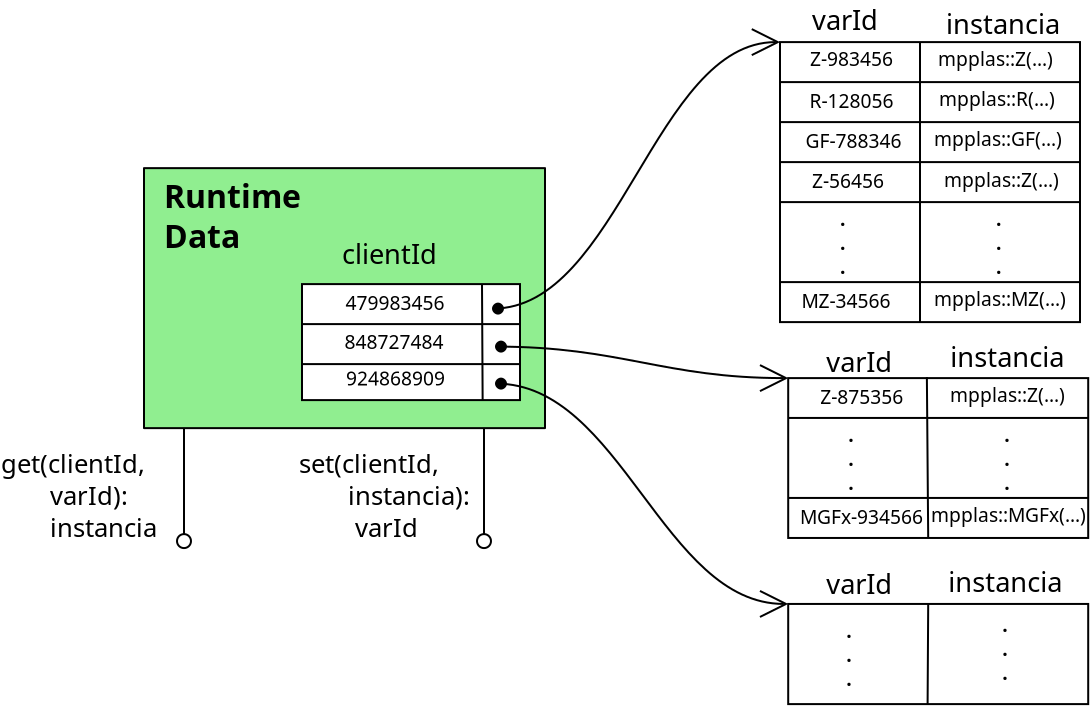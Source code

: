 <?xml version="1.0" encoding="UTF-8"?>
<dia:diagram xmlns:dia="http://www.lysator.liu.se/~alla/dia/">
  <dia:layer name="Background" visible="true">
    <dia:object type="Standard - Box" version="0" id="O0">
      <dia:attribute name="obj_pos">
        <dia:point val="-7,14"/>
      </dia:attribute>
      <dia:attribute name="obj_bb">
        <dia:rectangle val="-7.05,13.95;13.1,27.05"/>
      </dia:attribute>
      <dia:attribute name="elem_corner">
        <dia:point val="-7,14"/>
      </dia:attribute>
      <dia:attribute name="elem_width">
        <dia:real val="20.05"/>
      </dia:attribute>
      <dia:attribute name="elem_height">
        <dia:real val="13"/>
      </dia:attribute>
      <dia:attribute name="inner_color">
        <dia:color val="#90ee90"/>
      </dia:attribute>
      <dia:attribute name="show_background">
        <dia:boolean val="true"/>
      </dia:attribute>
      <dia:attribute name="corner_radius">
        <dia:real val="1.175e-38"/>
      </dia:attribute>
    </dia:object>
    <dia:object type="Standard - Box" version="0" id="O1">
      <dia:attribute name="obj_pos">
        <dia:point val="0.9,19.8"/>
      </dia:attribute>
      <dia:attribute name="obj_bb">
        <dia:rectangle val="0.85,19.75;11.85,25.65"/>
      </dia:attribute>
      <dia:attribute name="elem_corner">
        <dia:point val="0.9,19.8"/>
      </dia:attribute>
      <dia:attribute name="elem_width">
        <dia:real val="10.9"/>
      </dia:attribute>
      <dia:attribute name="elem_height">
        <dia:real val="5.8"/>
      </dia:attribute>
      <dia:attribute name="show_background">
        <dia:boolean val="true"/>
      </dia:attribute>
    </dia:object>
    <dia:object type="Standard - Line" version="0" id="O2">
      <dia:attribute name="obj_pos">
        <dia:point val="0.9,21.8"/>
      </dia:attribute>
      <dia:attribute name="obj_bb">
        <dia:rectangle val="0.85,21.75;11.85,21.85"/>
      </dia:attribute>
      <dia:attribute name="conn_endpoints">
        <dia:point val="0.9,21.8"/>
        <dia:point val="11.8,21.8"/>
      </dia:attribute>
      <dia:attribute name="numcp">
        <dia:int val="1"/>
      </dia:attribute>
    </dia:object>
    <dia:object type="Standard - Line" version="0" id="O3">
      <dia:attribute name="obj_pos">
        <dia:point val="9.9,19.8"/>
      </dia:attribute>
      <dia:attribute name="obj_bb">
        <dia:rectangle val="9.85,19.75;9.982,25.675"/>
      </dia:attribute>
      <dia:attribute name="conn_endpoints">
        <dia:point val="9.9,19.8"/>
        <dia:point val="9.932,25.625"/>
      </dia:attribute>
      <dia:attribute name="numcp">
        <dia:int val="1"/>
      </dia:attribute>
    </dia:object>
    <dia:object type="Standard - Line" version="0" id="O4">
      <dia:attribute name="obj_pos">
        <dia:point val="0.9,23.8"/>
      </dia:attribute>
      <dia:attribute name="obj_bb">
        <dia:rectangle val="0.85,23.75;11.825,23.85"/>
      </dia:attribute>
      <dia:attribute name="conn_endpoints">
        <dia:point val="0.9,23.8"/>
        <dia:point val="11.775,23.8"/>
      </dia:attribute>
      <dia:attribute name="numcp">
        <dia:int val="1"/>
      </dia:attribute>
    </dia:object>
    <dia:object type="Standard - Text" version="1" id="O5">
      <dia:attribute name="obj_pos">
        <dia:point val="2.9,18.8"/>
      </dia:attribute>
      <dia:attribute name="obj_bb">
        <dia:rectangle val="2.9,17.611;7.494,19.712"/>
      </dia:attribute>
      <dia:attribute name="text">
        <dia:composite type="text">
          <dia:attribute name="string">
            <dia:string>#clientId#</dia:string>
          </dia:attribute>
          <dia:attribute name="font">
            <dia:font family="sans" style="0" name="Helvetica"/>
          </dia:attribute>
          <dia:attribute name="height">
            <dia:real val="1.7"/>
          </dia:attribute>
          <dia:attribute name="pos">
            <dia:point val="2.9,18.8"/>
          </dia:attribute>
          <dia:attribute name="color">
            <dia:color val="#000000"/>
          </dia:attribute>
          <dia:attribute name="alignment">
            <dia:enum val="0"/>
          </dia:attribute>
        </dia:composite>
      </dia:attribute>
      <dia:attribute name="valign">
        <dia:enum val="3"/>
      </dia:attribute>
    </dia:object>
    <dia:object type="Standard - Box" version="0" id="O6">
      <dia:attribute name="obj_pos">
        <dia:point val="24.8,7.7"/>
      </dia:attribute>
      <dia:attribute name="obj_bb">
        <dia:rectangle val="24.75,7.65;39.85,21.75"/>
      </dia:attribute>
      <dia:attribute name="elem_corner">
        <dia:point val="24.8,7.7"/>
      </dia:attribute>
      <dia:attribute name="elem_width">
        <dia:real val="15"/>
      </dia:attribute>
      <dia:attribute name="elem_height">
        <dia:real val="14"/>
      </dia:attribute>
      <dia:attribute name="show_background">
        <dia:boolean val="true"/>
      </dia:attribute>
    </dia:object>
    <dia:object type="Standard - Line" version="0" id="O7">
      <dia:attribute name="obj_pos">
        <dia:point val="24.8,9.7"/>
      </dia:attribute>
      <dia:attribute name="obj_bb">
        <dia:rectangle val="24.75,9.65;39.85,9.75"/>
      </dia:attribute>
      <dia:attribute name="conn_endpoints">
        <dia:point val="24.8,9.7"/>
        <dia:point val="39.8,9.7"/>
      </dia:attribute>
      <dia:attribute name="numcp">
        <dia:int val="1"/>
      </dia:attribute>
    </dia:object>
    <dia:object type="Standard - Line" version="0" id="O8">
      <dia:attribute name="obj_pos">
        <dia:point val="31.8,7.7"/>
      </dia:attribute>
      <dia:attribute name="obj_bb">
        <dia:rectangle val="31.75,7.65;31.85,21.75"/>
      </dia:attribute>
      <dia:attribute name="conn_endpoints">
        <dia:point val="31.8,7.7"/>
        <dia:point val="31.8,21.7"/>
      </dia:attribute>
      <dia:attribute name="numcp">
        <dia:int val="1"/>
      </dia:attribute>
    </dia:object>
    <dia:object type="Standard - Line" version="0" id="O9">
      <dia:attribute name="obj_pos">
        <dia:point val="24.8,11.7"/>
      </dia:attribute>
      <dia:attribute name="obj_bb">
        <dia:rectangle val="24.75,11.65;39.85,11.75"/>
      </dia:attribute>
      <dia:attribute name="conn_endpoints">
        <dia:point val="24.8,11.7"/>
        <dia:point val="39.8,11.7"/>
      </dia:attribute>
      <dia:attribute name="numcp">
        <dia:int val="1"/>
      </dia:attribute>
    </dia:object>
    <dia:object type="Standard - Line" version="0" id="O10">
      <dia:attribute name="obj_pos">
        <dia:point val="24.8,19.7"/>
      </dia:attribute>
      <dia:attribute name="obj_bb">
        <dia:rectangle val="24.75,19.65;39.85,19.75"/>
      </dia:attribute>
      <dia:attribute name="conn_endpoints">
        <dia:point val="24.8,19.7"/>
        <dia:point val="39.8,19.7"/>
      </dia:attribute>
      <dia:attribute name="numcp">
        <dia:int val="1"/>
      </dia:attribute>
    </dia:object>
    <dia:object type="Standard - Line" version="0" id="O11">
      <dia:attribute name="obj_pos">
        <dia:point val="24.8,15.7"/>
      </dia:attribute>
      <dia:attribute name="obj_bb">
        <dia:rectangle val="24.75,15.65;39.85,15.75"/>
      </dia:attribute>
      <dia:attribute name="conn_endpoints">
        <dia:point val="24.8,15.7"/>
        <dia:point val="39.8,15.7"/>
      </dia:attribute>
      <dia:attribute name="numcp">
        <dia:int val="1"/>
      </dia:attribute>
    </dia:object>
    <dia:object type="Standard - Line" version="0" id="O12">
      <dia:attribute name="obj_pos">
        <dia:point val="24.8,13.7"/>
      </dia:attribute>
      <dia:attribute name="obj_bb">
        <dia:rectangle val="24.75,13.65;39.85,13.75"/>
      </dia:attribute>
      <dia:attribute name="conn_endpoints">
        <dia:point val="24.8,13.7"/>
        <dia:point val="39.8,13.7"/>
      </dia:attribute>
      <dia:attribute name="numcp">
        <dia:int val="1"/>
      </dia:attribute>
    </dia:object>
    <dia:object type="Standard - Text" version="1" id="O13">
      <dia:attribute name="obj_pos">
        <dia:point val="26.4,7.1"/>
      </dia:attribute>
      <dia:attribute name="obj_bb">
        <dia:rectangle val="26.4,5.911;29.594,8.012"/>
      </dia:attribute>
      <dia:attribute name="text">
        <dia:composite type="text">
          <dia:attribute name="string">
            <dia:string>#varId#</dia:string>
          </dia:attribute>
          <dia:attribute name="font">
            <dia:font family="sans" style="0" name="Helvetica"/>
          </dia:attribute>
          <dia:attribute name="height">
            <dia:real val="1.7"/>
          </dia:attribute>
          <dia:attribute name="pos">
            <dia:point val="26.4,7.1"/>
          </dia:attribute>
          <dia:attribute name="color">
            <dia:color val="#000000"/>
          </dia:attribute>
          <dia:attribute name="alignment">
            <dia:enum val="0"/>
          </dia:attribute>
        </dia:composite>
      </dia:attribute>
      <dia:attribute name="valign">
        <dia:enum val="3"/>
      </dia:attribute>
    </dia:object>
    <dia:object type="Standard - Text" version="1" id="O14">
      <dia:attribute name="obj_pos">
        <dia:point val="33.1,7.3"/>
      </dia:attribute>
      <dia:attribute name="obj_bb">
        <dia:rectangle val="33.1,6.111;38.729,8.212"/>
      </dia:attribute>
      <dia:attribute name="text">
        <dia:composite type="text">
          <dia:attribute name="string">
            <dia:string>#instancia#</dia:string>
          </dia:attribute>
          <dia:attribute name="font">
            <dia:font family="sans" style="0" name="Helvetica"/>
          </dia:attribute>
          <dia:attribute name="height">
            <dia:real val="1.7"/>
          </dia:attribute>
          <dia:attribute name="pos">
            <dia:point val="33.1,7.3"/>
          </dia:attribute>
          <dia:attribute name="color">
            <dia:color val="#000000"/>
          </dia:attribute>
          <dia:attribute name="alignment">
            <dia:enum val="0"/>
          </dia:attribute>
        </dia:composite>
      </dia:attribute>
      <dia:attribute name="valign">
        <dia:enum val="3"/>
      </dia:attribute>
    </dia:object>
    <dia:object type="Standard - Text" version="1" id="O15">
      <dia:attribute name="obj_pos">
        <dia:point val="26.3,8.9"/>
      </dia:attribute>
      <dia:attribute name="obj_bb">
        <dia:rectangle val="26.3,8.088;30.545,9.495"/>
      </dia:attribute>
      <dia:attribute name="text">
        <dia:composite type="text">
          <dia:attribute name="string">
            <dia:string>#Z-983456#</dia:string>
          </dia:attribute>
          <dia:attribute name="font">
            <dia:font family="sans" style="0" name="Helvetica"/>
          </dia:attribute>
          <dia:attribute name="height">
            <dia:real val="1.2"/>
          </dia:attribute>
          <dia:attribute name="pos">
            <dia:point val="26.3,8.9"/>
          </dia:attribute>
          <dia:attribute name="color">
            <dia:color val="#000000"/>
          </dia:attribute>
          <dia:attribute name="alignment">
            <dia:enum val="0"/>
          </dia:attribute>
        </dia:composite>
      </dia:attribute>
      <dia:attribute name="valign">
        <dia:enum val="3"/>
      </dia:attribute>
    </dia:object>
    <dia:object type="Standard - Text" version="1" id="O16">
      <dia:attribute name="obj_pos">
        <dia:point val="26.4,15"/>
      </dia:attribute>
      <dia:attribute name="obj_bb">
        <dia:rectangle val="26.4,14.188;30.087,15.595"/>
      </dia:attribute>
      <dia:attribute name="text">
        <dia:composite type="text">
          <dia:attribute name="string">
            <dia:string>#Z-56456#</dia:string>
          </dia:attribute>
          <dia:attribute name="font">
            <dia:font family="sans" style="0" name="Helvetica"/>
          </dia:attribute>
          <dia:attribute name="height">
            <dia:real val="1.2"/>
          </dia:attribute>
          <dia:attribute name="pos">
            <dia:point val="26.4,15"/>
          </dia:attribute>
          <dia:attribute name="color">
            <dia:color val="#000000"/>
          </dia:attribute>
          <dia:attribute name="alignment">
            <dia:enum val="0"/>
          </dia:attribute>
        </dia:composite>
      </dia:attribute>
      <dia:attribute name="valign">
        <dia:enum val="3"/>
      </dia:attribute>
    </dia:object>
    <dia:object type="Standard - Text" version="1" id="O17">
      <dia:attribute name="obj_pos">
        <dia:point val="27.8,16.9"/>
      </dia:attribute>
      <dia:attribute name="obj_bb">
        <dia:rectangle val="27.8,16.087;28.133,19.895"/>
      </dia:attribute>
      <dia:attribute name="text">
        <dia:composite type="text">
          <dia:attribute name="string">
            <dia:string>#.
.
.#</dia:string>
          </dia:attribute>
          <dia:attribute name="font">
            <dia:font family="sans" style="80" name="Helvetica-Bold"/>
          </dia:attribute>
          <dia:attribute name="height">
            <dia:real val="1.2"/>
          </dia:attribute>
          <dia:attribute name="pos">
            <dia:point val="27.8,16.9"/>
          </dia:attribute>
          <dia:attribute name="color">
            <dia:color val="#000000"/>
          </dia:attribute>
          <dia:attribute name="alignment">
            <dia:enum val="0"/>
          </dia:attribute>
        </dia:composite>
      </dia:attribute>
      <dia:attribute name="valign">
        <dia:enum val="3"/>
      </dia:attribute>
    </dia:object>
    <dia:object type="Standard - Text" version="1" id="O18">
      <dia:attribute name="obj_pos">
        <dia:point val="35.6,16.9"/>
      </dia:attribute>
      <dia:attribute name="obj_bb">
        <dia:rectangle val="35.6,16.087;35.932,19.895"/>
      </dia:attribute>
      <dia:attribute name="text">
        <dia:composite type="text">
          <dia:attribute name="string">
            <dia:string>#.
.
.#</dia:string>
          </dia:attribute>
          <dia:attribute name="font">
            <dia:font family="sans" style="80" name="Helvetica-Bold"/>
          </dia:attribute>
          <dia:attribute name="height">
            <dia:real val="1.2"/>
          </dia:attribute>
          <dia:attribute name="pos">
            <dia:point val="35.6,16.9"/>
          </dia:attribute>
          <dia:attribute name="color">
            <dia:color val="#000000"/>
          </dia:attribute>
          <dia:attribute name="alignment">
            <dia:enum val="0"/>
          </dia:attribute>
        </dia:composite>
      </dia:attribute>
      <dia:attribute name="valign">
        <dia:enum val="3"/>
      </dia:attribute>
    </dia:object>
    <dia:object type="Standard - Text" version="1" id="O19">
      <dia:attribute name="obj_pos">
        <dia:point val="25.88,21"/>
      </dia:attribute>
      <dia:attribute name="obj_bb">
        <dia:rectangle val="25.88,20.188;30.322,21.595"/>
      </dia:attribute>
      <dia:attribute name="text">
        <dia:composite type="text">
          <dia:attribute name="string">
            <dia:string>#MZ-34566#</dia:string>
          </dia:attribute>
          <dia:attribute name="font">
            <dia:font family="sans" style="0" name="Helvetica"/>
          </dia:attribute>
          <dia:attribute name="height">
            <dia:real val="1.2"/>
          </dia:attribute>
          <dia:attribute name="pos">
            <dia:point val="25.88,21"/>
          </dia:attribute>
          <dia:attribute name="color">
            <dia:color val="#000000"/>
          </dia:attribute>
          <dia:attribute name="alignment">
            <dia:enum val="0"/>
          </dia:attribute>
        </dia:composite>
      </dia:attribute>
      <dia:attribute name="valign">
        <dia:enum val="3"/>
      </dia:attribute>
    </dia:object>
    <dia:object type="Standard - Text" version="1" id="O20">
      <dia:attribute name="obj_pos">
        <dia:point val="26.28,11"/>
      </dia:attribute>
      <dia:attribute name="obj_bb">
        <dia:rectangle val="26.28,10.188;30.512,11.595"/>
      </dia:attribute>
      <dia:attribute name="text">
        <dia:composite type="text">
          <dia:attribute name="string">
            <dia:string>#R-128056#</dia:string>
          </dia:attribute>
          <dia:attribute name="font">
            <dia:font family="sans" style="0" name="Helvetica"/>
          </dia:attribute>
          <dia:attribute name="height">
            <dia:real val="1.2"/>
          </dia:attribute>
          <dia:attribute name="pos">
            <dia:point val="26.28,11"/>
          </dia:attribute>
          <dia:attribute name="color">
            <dia:color val="#000000"/>
          </dia:attribute>
          <dia:attribute name="alignment">
            <dia:enum val="0"/>
          </dia:attribute>
        </dia:composite>
      </dia:attribute>
      <dia:attribute name="valign">
        <dia:enum val="3"/>
      </dia:attribute>
    </dia:object>
    <dia:object type="Standard - Text" version="1" id="O21">
      <dia:attribute name="obj_pos">
        <dia:point val="26.08,13"/>
      </dia:attribute>
      <dia:attribute name="obj_bb">
        <dia:rectangle val="26.08,12.188;30.92,13.595"/>
      </dia:attribute>
      <dia:attribute name="text">
        <dia:composite type="text">
          <dia:attribute name="string">
            <dia:string>#GF-788346#</dia:string>
          </dia:attribute>
          <dia:attribute name="font">
            <dia:font family="sans" style="0" name="Helvetica"/>
          </dia:attribute>
          <dia:attribute name="height">
            <dia:real val="1.2"/>
          </dia:attribute>
          <dia:attribute name="pos">
            <dia:point val="26.08,13"/>
          </dia:attribute>
          <dia:attribute name="color">
            <dia:color val="#000000"/>
          </dia:attribute>
          <dia:attribute name="alignment">
            <dia:enum val="0"/>
          </dia:attribute>
        </dia:composite>
      </dia:attribute>
      <dia:attribute name="valign">
        <dia:enum val="3"/>
      </dia:attribute>
    </dia:object>
    <dia:object type="Standard - Box" version="0" id="O22">
      <dia:attribute name="obj_pos">
        <dia:point val="25.21,24.5"/>
      </dia:attribute>
      <dia:attribute name="obj_bb">
        <dia:rectangle val="25.16,24.45;40.26,32.542"/>
      </dia:attribute>
      <dia:attribute name="elem_corner">
        <dia:point val="25.21,24.5"/>
      </dia:attribute>
      <dia:attribute name="elem_width">
        <dia:real val="15"/>
      </dia:attribute>
      <dia:attribute name="elem_height">
        <dia:real val="7.993"/>
      </dia:attribute>
      <dia:attribute name="show_background">
        <dia:boolean val="true"/>
      </dia:attribute>
    </dia:object>
    <dia:object type="Standard - Line" version="0" id="O23">
      <dia:attribute name="obj_pos">
        <dia:point val="32.144,24.45"/>
      </dia:attribute>
      <dia:attribute name="obj_bb">
        <dia:rectangle val="32.093,24.4;32.26,32.543"/>
      </dia:attribute>
      <dia:attribute name="conn_endpoints">
        <dia:point val="32.144,24.45"/>
        <dia:point val="32.21,32.492"/>
      </dia:attribute>
      <dia:attribute name="numcp">
        <dia:int val="1"/>
      </dia:attribute>
    </dia:object>
    <dia:object type="Standard - Line" version="0" id="O24">
      <dia:attribute name="obj_pos">
        <dia:point val="25.21,30.492"/>
      </dia:attribute>
      <dia:attribute name="obj_bb">
        <dia:rectangle val="25.16,30.442;40.26,30.543"/>
      </dia:attribute>
      <dia:attribute name="conn_endpoints">
        <dia:point val="25.21,30.492"/>
        <dia:point val="40.21,30.492"/>
      </dia:attribute>
      <dia:attribute name="numcp">
        <dia:int val="1"/>
      </dia:attribute>
    </dia:object>
    <dia:object type="Standard - Line" version="0" id="O25">
      <dia:attribute name="obj_pos">
        <dia:point val="25.21,26.492"/>
      </dia:attribute>
      <dia:attribute name="obj_bb">
        <dia:rectangle val="25.16,26.442;40.26,26.543"/>
      </dia:attribute>
      <dia:attribute name="conn_endpoints">
        <dia:point val="25.21,26.492"/>
        <dia:point val="40.21,26.492"/>
      </dia:attribute>
      <dia:attribute name="numcp">
        <dia:int val="1"/>
      </dia:attribute>
    </dia:object>
    <dia:object type="Standard - Text" version="1" id="O26">
      <dia:attribute name="obj_pos">
        <dia:point val="27.11,24.192"/>
      </dia:attribute>
      <dia:attribute name="obj_bb">
        <dia:rectangle val="27.11,23.004;30.304,25.105"/>
      </dia:attribute>
      <dia:attribute name="text">
        <dia:composite type="text">
          <dia:attribute name="string">
            <dia:string>#varId#</dia:string>
          </dia:attribute>
          <dia:attribute name="font">
            <dia:font family="sans" style="0" name="Helvetica"/>
          </dia:attribute>
          <dia:attribute name="height">
            <dia:real val="1.7"/>
          </dia:attribute>
          <dia:attribute name="pos">
            <dia:point val="27.11,24.192"/>
          </dia:attribute>
          <dia:attribute name="color">
            <dia:color val="#000000"/>
          </dia:attribute>
          <dia:attribute name="alignment">
            <dia:enum val="0"/>
          </dia:attribute>
        </dia:composite>
      </dia:attribute>
      <dia:attribute name="valign">
        <dia:enum val="3"/>
      </dia:attribute>
    </dia:object>
    <dia:object type="Standard - Text" version="1" id="O27">
      <dia:attribute name="obj_pos">
        <dia:point val="33.31,23.942"/>
      </dia:attribute>
      <dia:attribute name="obj_bb">
        <dia:rectangle val="33.31,22.754;38.939,24.855"/>
      </dia:attribute>
      <dia:attribute name="text">
        <dia:composite type="text">
          <dia:attribute name="string">
            <dia:string>#instancia#</dia:string>
          </dia:attribute>
          <dia:attribute name="font">
            <dia:font family="sans" style="0" name="Helvetica"/>
          </dia:attribute>
          <dia:attribute name="height">
            <dia:real val="1.7"/>
          </dia:attribute>
          <dia:attribute name="pos">
            <dia:point val="33.31,23.942"/>
          </dia:attribute>
          <dia:attribute name="color">
            <dia:color val="#000000"/>
          </dia:attribute>
          <dia:attribute name="alignment">
            <dia:enum val="0"/>
          </dia:attribute>
        </dia:composite>
      </dia:attribute>
      <dia:attribute name="valign">
        <dia:enum val="3"/>
      </dia:attribute>
    </dia:object>
    <dia:object type="Standard - Text" version="1" id="O28">
      <dia:attribute name="obj_pos">
        <dia:point val="26.81,25.793"/>
      </dia:attribute>
      <dia:attribute name="obj_bb">
        <dia:rectangle val="26.81,24.954;31.08,26.439"/>
      </dia:attribute>
      <dia:attribute name="text">
        <dia:composite type="text">
          <dia:attribute name="string">
            <dia:string>#Z-875356#</dia:string>
          </dia:attribute>
          <dia:attribute name="font">
            <dia:font family="sans" style="0" name="Helvetica"/>
          </dia:attribute>
          <dia:attribute name="height">
            <dia:real val="1.2"/>
          </dia:attribute>
          <dia:attribute name="pos">
            <dia:point val="26.81,25.793"/>
          </dia:attribute>
          <dia:attribute name="color">
            <dia:color val="#000000"/>
          </dia:attribute>
          <dia:attribute name="alignment">
            <dia:enum val="0"/>
          </dia:attribute>
        </dia:composite>
      </dia:attribute>
      <dia:attribute name="valign">
        <dia:enum val="3"/>
      </dia:attribute>
    </dia:object>
    <dia:object type="Standard - Text" version="1" id="O29">
      <dia:attribute name="obj_pos">
        <dia:point val="28.21,27.692"/>
      </dia:attribute>
      <dia:attribute name="obj_bb">
        <dia:rectangle val="28.21,26.88;28.543,30.688"/>
      </dia:attribute>
      <dia:attribute name="text">
        <dia:composite type="text">
          <dia:attribute name="string">
            <dia:string>#.
.
.#</dia:string>
          </dia:attribute>
          <dia:attribute name="font">
            <dia:font family="sans" style="80" name="Helvetica-Bold"/>
          </dia:attribute>
          <dia:attribute name="height">
            <dia:real val="1.2"/>
          </dia:attribute>
          <dia:attribute name="pos">
            <dia:point val="28.21,27.692"/>
          </dia:attribute>
          <dia:attribute name="color">
            <dia:color val="#000000"/>
          </dia:attribute>
          <dia:attribute name="alignment">
            <dia:enum val="0"/>
          </dia:attribute>
        </dia:composite>
      </dia:attribute>
      <dia:attribute name="valign">
        <dia:enum val="3"/>
      </dia:attribute>
    </dia:object>
    <dia:object type="Standard - Text" version="1" id="O30">
      <dia:attribute name="obj_pos">
        <dia:point val="36.01,27.692"/>
      </dia:attribute>
      <dia:attribute name="obj_bb">
        <dia:rectangle val="36.01,26.88;36.343,30.688"/>
      </dia:attribute>
      <dia:attribute name="text">
        <dia:composite type="text">
          <dia:attribute name="string">
            <dia:string>#.
.
.#</dia:string>
          </dia:attribute>
          <dia:attribute name="font">
            <dia:font family="sans" style="80" name="Helvetica-Bold"/>
          </dia:attribute>
          <dia:attribute name="height">
            <dia:real val="1.2"/>
          </dia:attribute>
          <dia:attribute name="pos">
            <dia:point val="36.01,27.692"/>
          </dia:attribute>
          <dia:attribute name="color">
            <dia:color val="#000000"/>
          </dia:attribute>
          <dia:attribute name="alignment">
            <dia:enum val="0"/>
          </dia:attribute>
        </dia:composite>
      </dia:attribute>
      <dia:attribute name="valign">
        <dia:enum val="3"/>
      </dia:attribute>
    </dia:object>
    <dia:object type="Standard - Text" version="1" id="O31">
      <dia:attribute name="obj_pos">
        <dia:point val="25.794,31.8"/>
      </dia:attribute>
      <dia:attribute name="obj_bb">
        <dia:rectangle val="25.794,30.962;31.932,32.446"/>
      </dia:attribute>
      <dia:attribute name="text">
        <dia:composite type="text">
          <dia:attribute name="string">
            <dia:string>#MGFx-934566#</dia:string>
          </dia:attribute>
          <dia:attribute name="font">
            <dia:font family="sans" style="0" name="Helvetica"/>
          </dia:attribute>
          <dia:attribute name="height">
            <dia:real val="1.2"/>
          </dia:attribute>
          <dia:attribute name="pos">
            <dia:point val="25.794,31.8"/>
          </dia:attribute>
          <dia:attribute name="color">
            <dia:color val="#000000"/>
          </dia:attribute>
          <dia:attribute name="alignment">
            <dia:enum val="0"/>
          </dia:attribute>
        </dia:composite>
      </dia:attribute>
      <dia:attribute name="valign">
        <dia:enum val="3"/>
      </dia:attribute>
    </dia:object>
    <dia:object type="Standard - Text" version="1" id="O32">
      <dia:attribute name="obj_pos">
        <dia:point val="3.08,21.1"/>
      </dia:attribute>
      <dia:attribute name="obj_bb">
        <dia:rectangle val="3.08,20.288;8.098,21.695"/>
      </dia:attribute>
      <dia:attribute name="text">
        <dia:composite type="text">
          <dia:attribute name="string">
            <dia:string>#479983456#</dia:string>
          </dia:attribute>
          <dia:attribute name="font">
            <dia:font family="sans" style="0" name="Helvetica"/>
          </dia:attribute>
          <dia:attribute name="height">
            <dia:real val="1.2"/>
          </dia:attribute>
          <dia:attribute name="pos">
            <dia:point val="3.08,21.1"/>
          </dia:attribute>
          <dia:attribute name="color">
            <dia:color val="#000000"/>
          </dia:attribute>
          <dia:attribute name="alignment">
            <dia:enum val="0"/>
          </dia:attribute>
        </dia:composite>
      </dia:attribute>
      <dia:attribute name="valign">
        <dia:enum val="3"/>
      </dia:attribute>
    </dia:object>
    <dia:object type="Standard - BezierLine" version="0" id="O33">
      <dia:attribute name="obj_pos">
        <dia:point val="10.45,21.025"/>
      </dia:attribute>
      <dia:attribute name="obj_bb">
        <dia:rectangle val="10.4,6.4;24.85,21.525"/>
      </dia:attribute>
      <dia:attribute name="bez_points">
        <dia:point val="10.45,21.025"/>
        <dia:point val="16.692,21.025"/>
        <dia:point val="18.558,7.7"/>
        <dia:point val="24.8,7.7"/>
      </dia:attribute>
      <dia:attribute name="corner_types">
        <dia:enum val="0"/>
        <dia:enum val="0"/>
      </dia:attribute>
      <dia:attribute name="start_arrow">
        <dia:enum val="8"/>
      </dia:attribute>
      <dia:attribute name="start_arrow_length">
        <dia:real val="0.5"/>
      </dia:attribute>
      <dia:attribute name="start_arrow_width">
        <dia:real val="0.5"/>
      </dia:attribute>
      <dia:attribute name="end_arrow">
        <dia:enum val="1"/>
      </dia:attribute>
      <dia:attribute name="end_arrow_length">
        <dia:real val="1.3"/>
      </dia:attribute>
      <dia:attribute name="end_arrow_width">
        <dia:real val="1.3"/>
      </dia:attribute>
      <dia:connections>
        <dia:connection handle="3" to="O6" connection="0"/>
      </dia:connections>
    </dia:object>
    <dia:object type="Standard - BezierLine" version="0" id="O34">
      <dia:attribute name="obj_pos">
        <dia:point val="10.6,22.925"/>
      </dia:attribute>
      <dia:attribute name="obj_bb">
        <dia:rectangle val="10.55,22.425;25.26,25.8"/>
      </dia:attribute>
      <dia:attribute name="bez_points">
        <dia:point val="10.6,22.925"/>
        <dia:point val="16.842,22.925"/>
        <dia:point val="18.968,24.5"/>
        <dia:point val="25.21,24.5"/>
      </dia:attribute>
      <dia:attribute name="corner_types">
        <dia:enum val="0"/>
        <dia:enum val="0"/>
      </dia:attribute>
      <dia:attribute name="start_arrow">
        <dia:enum val="8"/>
      </dia:attribute>
      <dia:attribute name="start_arrow_length">
        <dia:real val="0.5"/>
      </dia:attribute>
      <dia:attribute name="start_arrow_width">
        <dia:real val="0.5"/>
      </dia:attribute>
      <dia:attribute name="end_arrow">
        <dia:enum val="1"/>
      </dia:attribute>
      <dia:attribute name="end_arrow_length">
        <dia:real val="1.3"/>
      </dia:attribute>
      <dia:attribute name="end_arrow_width">
        <dia:real val="1.3"/>
      </dia:attribute>
      <dia:connections>
        <dia:connection handle="3" to="O22" connection="0"/>
      </dia:connections>
    </dia:object>
    <dia:object type="Standard - Box" version="0" id="O35">
      <dia:attribute name="obj_pos">
        <dia:point val="25.21,35.792"/>
      </dia:attribute>
      <dia:attribute name="obj_bb">
        <dia:rectangle val="25.16,35.742;40.26,40.85"/>
      </dia:attribute>
      <dia:attribute name="elem_corner">
        <dia:point val="25.21,35.792"/>
      </dia:attribute>
      <dia:attribute name="elem_width">
        <dia:real val="15"/>
      </dia:attribute>
      <dia:attribute name="elem_height">
        <dia:real val="5.008"/>
      </dia:attribute>
      <dia:attribute name="show_background">
        <dia:boolean val="true"/>
      </dia:attribute>
    </dia:object>
    <dia:object type="Standard - Line" version="0" id="O36">
      <dia:attribute name="obj_pos">
        <dia:point val="32.21,35.792"/>
      </dia:attribute>
      <dia:attribute name="obj_bb">
        <dia:rectangle val="32.13,35.742;32.26,40.85"/>
      </dia:attribute>
      <dia:attribute name="conn_endpoints">
        <dia:point val="32.21,35.792"/>
        <dia:point val="32.18,40.8"/>
      </dia:attribute>
      <dia:attribute name="numcp">
        <dia:int val="1"/>
      </dia:attribute>
    </dia:object>
    <dia:object type="Standard - Text" version="1" id="O37">
      <dia:attribute name="obj_pos">
        <dia:point val="27.11,35.292"/>
      </dia:attribute>
      <dia:attribute name="obj_bb">
        <dia:rectangle val="27.074,34.104;30.267,36.205"/>
      </dia:attribute>
      <dia:attribute name="text">
        <dia:composite type="text">
          <dia:attribute name="string">
            <dia:string>#varId#</dia:string>
          </dia:attribute>
          <dia:attribute name="font">
            <dia:font family="sans" style="0" name="Helvetica"/>
          </dia:attribute>
          <dia:attribute name="height">
            <dia:real val="1.7"/>
          </dia:attribute>
          <dia:attribute name="pos">
            <dia:point val="27.11,35.292"/>
          </dia:attribute>
          <dia:attribute name="color">
            <dia:color val="#000000"/>
          </dia:attribute>
          <dia:attribute name="alignment">
            <dia:enum val="0"/>
          </dia:attribute>
        </dia:composite>
      </dia:attribute>
      <dia:attribute name="valign">
        <dia:enum val="3"/>
      </dia:attribute>
    </dia:object>
    <dia:object type="Standard - Text" version="1" id="O38">
      <dia:attribute name="obj_pos">
        <dia:point val="33.21,35.193"/>
      </dia:attribute>
      <dia:attribute name="obj_bb">
        <dia:rectangle val="33.21,34.004;38.839,36.105"/>
      </dia:attribute>
      <dia:attribute name="text">
        <dia:composite type="text">
          <dia:attribute name="string">
            <dia:string>#instancia#</dia:string>
          </dia:attribute>
          <dia:attribute name="font">
            <dia:font family="sans" style="0" name="Helvetica"/>
          </dia:attribute>
          <dia:attribute name="height">
            <dia:real val="1.7"/>
          </dia:attribute>
          <dia:attribute name="pos">
            <dia:point val="33.21,35.193"/>
          </dia:attribute>
          <dia:attribute name="color">
            <dia:color val="#000000"/>
          </dia:attribute>
          <dia:attribute name="alignment">
            <dia:enum val="0"/>
          </dia:attribute>
        </dia:composite>
      </dia:attribute>
      <dia:attribute name="valign">
        <dia:enum val="3"/>
      </dia:attribute>
    </dia:object>
    <dia:object type="Standard - Text" version="1" id="O39">
      <dia:attribute name="obj_pos">
        <dia:point val="28.11,37.492"/>
      </dia:attribute>
      <dia:attribute name="obj_bb">
        <dia:rectangle val="28.084,36.654;28.442,40.538"/>
      </dia:attribute>
      <dia:attribute name="text">
        <dia:composite type="text">
          <dia:attribute name="string">
            <dia:string>#.
.
.#</dia:string>
          </dia:attribute>
          <dia:attribute name="font">
            <dia:font family="sans" style="80" name="Helvetica-Bold"/>
          </dia:attribute>
          <dia:attribute name="height">
            <dia:real val="1.2"/>
          </dia:attribute>
          <dia:attribute name="pos">
            <dia:point val="28.11,37.492"/>
          </dia:attribute>
          <dia:attribute name="color">
            <dia:color val="#000000"/>
          </dia:attribute>
          <dia:attribute name="alignment">
            <dia:enum val="0"/>
          </dia:attribute>
        </dia:composite>
      </dia:attribute>
      <dia:attribute name="valign">
        <dia:enum val="3"/>
      </dia:attribute>
    </dia:object>
    <dia:object type="Standard - Text" version="1" id="O40">
      <dia:attribute name="obj_pos">
        <dia:point val="35.91,37.193"/>
      </dia:attribute>
      <dia:attribute name="obj_bb">
        <dia:rectangle val="35.885,36.355;36.242,40.239"/>
      </dia:attribute>
      <dia:attribute name="text">
        <dia:composite type="text">
          <dia:attribute name="string">
            <dia:string>#.
.
.#</dia:string>
          </dia:attribute>
          <dia:attribute name="font">
            <dia:font family="sans" style="80" name="Helvetica-Bold"/>
          </dia:attribute>
          <dia:attribute name="height">
            <dia:real val="1.2"/>
          </dia:attribute>
          <dia:attribute name="pos">
            <dia:point val="35.91,37.193"/>
          </dia:attribute>
          <dia:attribute name="color">
            <dia:color val="#000000"/>
          </dia:attribute>
          <dia:attribute name="alignment">
            <dia:enum val="0"/>
          </dia:attribute>
        </dia:composite>
      </dia:attribute>
      <dia:attribute name="valign">
        <dia:enum val="3"/>
      </dia:attribute>
    </dia:object>
    <dia:object type="Standard - BezierLine" version="0" id="O41">
      <dia:attribute name="obj_pos">
        <dia:point val="10.6,24.775"/>
      </dia:attribute>
      <dia:attribute name="obj_bb">
        <dia:rectangle val="10.55,24.275;25.26,37.093"/>
      </dia:attribute>
      <dia:attribute name="bez_points">
        <dia:point val="10.6,24.775"/>
        <dia:point val="16.842,24.775"/>
        <dia:point val="18.968,35.792"/>
        <dia:point val="25.21,35.792"/>
      </dia:attribute>
      <dia:attribute name="corner_types">
        <dia:enum val="0"/>
        <dia:enum val="0"/>
      </dia:attribute>
      <dia:attribute name="start_arrow">
        <dia:enum val="8"/>
      </dia:attribute>
      <dia:attribute name="start_arrow_length">
        <dia:real val="0.5"/>
      </dia:attribute>
      <dia:attribute name="start_arrow_width">
        <dia:real val="0.5"/>
      </dia:attribute>
      <dia:attribute name="end_arrow">
        <dia:enum val="1"/>
      </dia:attribute>
      <dia:attribute name="end_arrow_length">
        <dia:real val="1.3"/>
      </dia:attribute>
      <dia:attribute name="end_arrow_width">
        <dia:real val="1.3"/>
      </dia:attribute>
      <dia:connections>
        <dia:connection handle="3" to="O35" connection="0"/>
      </dia:connections>
    </dia:object>
    <dia:object type="Standard - Text" version="1" id="O42">
      <dia:attribute name="obj_pos">
        <dia:point val="32.694,8.9"/>
      </dia:attribute>
      <dia:attribute name="obj_bb">
        <dia:rectangle val="32.694,8.088;38.596,9.495"/>
      </dia:attribute>
      <dia:attribute name="text">
        <dia:composite type="text">
          <dia:attribute name="string">
            <dia:string>#mpplas::Z(...)#</dia:string>
          </dia:attribute>
          <dia:attribute name="font">
            <dia:font family="sans" style="0" name="Helvetica"/>
          </dia:attribute>
          <dia:attribute name="height">
            <dia:real val="1.2"/>
          </dia:attribute>
          <dia:attribute name="pos">
            <dia:point val="32.694,8.9"/>
          </dia:attribute>
          <dia:attribute name="color">
            <dia:color val="#000000"/>
          </dia:attribute>
          <dia:attribute name="alignment">
            <dia:enum val="0"/>
          </dia:attribute>
        </dia:composite>
      </dia:attribute>
      <dia:attribute name="valign">
        <dia:enum val="3"/>
      </dia:attribute>
    </dia:object>
    <dia:object type="Standard - Text" version="1" id="O43">
      <dia:attribute name="obj_pos">
        <dia:point val="32.994,14.95"/>
      </dia:attribute>
      <dia:attribute name="obj_bb">
        <dia:rectangle val="32.994,14.137;38.896,15.545"/>
      </dia:attribute>
      <dia:attribute name="text">
        <dia:composite type="text">
          <dia:attribute name="string">
            <dia:string>#mpplas::Z(...)#</dia:string>
          </dia:attribute>
          <dia:attribute name="font">
            <dia:font family="sans" style="0" name="Helvetica"/>
          </dia:attribute>
          <dia:attribute name="height">
            <dia:real val="1.2"/>
          </dia:attribute>
          <dia:attribute name="pos">
            <dia:point val="32.994,14.95"/>
          </dia:attribute>
          <dia:attribute name="color">
            <dia:color val="#000000"/>
          </dia:attribute>
          <dia:attribute name="alignment">
            <dia:enum val="0"/>
          </dia:attribute>
        </dia:composite>
      </dia:attribute>
      <dia:attribute name="valign">
        <dia:enum val="3"/>
      </dia:attribute>
    </dia:object>
    <dia:object type="Standard - Text" version="1" id="O44">
      <dia:attribute name="obj_pos">
        <dia:point val="32.744,10.9"/>
      </dia:attribute>
      <dia:attribute name="obj_bb">
        <dia:rectangle val="32.744,10.088;38.654,11.495"/>
      </dia:attribute>
      <dia:attribute name="text">
        <dia:composite type="text">
          <dia:attribute name="string">
            <dia:string>#mpplas::R(...)#</dia:string>
          </dia:attribute>
          <dia:attribute name="font">
            <dia:font family="sans" style="0" name="Helvetica"/>
          </dia:attribute>
          <dia:attribute name="height">
            <dia:real val="1.2"/>
          </dia:attribute>
          <dia:attribute name="pos">
            <dia:point val="32.744,10.9"/>
          </dia:attribute>
          <dia:attribute name="color">
            <dia:color val="#000000"/>
          </dia:attribute>
          <dia:attribute name="alignment">
            <dia:enum val="0"/>
          </dia:attribute>
        </dia:composite>
      </dia:attribute>
      <dia:attribute name="valign">
        <dia:enum val="3"/>
      </dia:attribute>
    </dia:object>
    <dia:object type="Standard - Text" version="1" id="O45">
      <dia:attribute name="obj_pos">
        <dia:point val="32.494,12.9"/>
      </dia:attribute>
      <dia:attribute name="obj_bb">
        <dia:rectangle val="32.494,12.088;38.976,13.495"/>
      </dia:attribute>
      <dia:attribute name="text">
        <dia:composite type="text">
          <dia:attribute name="string">
            <dia:string>#mpplas::GF(...)#</dia:string>
          </dia:attribute>
          <dia:attribute name="font">
            <dia:font family="sans" style="0" name="Helvetica"/>
          </dia:attribute>
          <dia:attribute name="height">
            <dia:real val="1.2"/>
          </dia:attribute>
          <dia:attribute name="pos">
            <dia:point val="32.494,12.9"/>
          </dia:attribute>
          <dia:attribute name="color">
            <dia:color val="#000000"/>
          </dia:attribute>
          <dia:attribute name="alignment">
            <dia:enum val="0"/>
          </dia:attribute>
        </dia:composite>
      </dia:attribute>
      <dia:attribute name="valign">
        <dia:enum val="3"/>
      </dia:attribute>
    </dia:object>
    <dia:object type="Standard - Text" version="1" id="O46">
      <dia:attribute name="obj_pos">
        <dia:point val="32.494,20.9"/>
      </dia:attribute>
      <dia:attribute name="obj_bb">
        <dia:rectangle val="32.494,20.087;39.151,21.495"/>
      </dia:attribute>
      <dia:attribute name="text">
        <dia:composite type="text">
          <dia:attribute name="string">
            <dia:string>#mpplas::MZ(...)#</dia:string>
          </dia:attribute>
          <dia:attribute name="font">
            <dia:font family="sans" style="0" name="Helvetica"/>
          </dia:attribute>
          <dia:attribute name="height">
            <dia:real val="1.2"/>
          </dia:attribute>
          <dia:attribute name="pos">
            <dia:point val="32.494,20.9"/>
          </dia:attribute>
          <dia:attribute name="color">
            <dia:color val="#000000"/>
          </dia:attribute>
          <dia:attribute name="alignment">
            <dia:enum val="0"/>
          </dia:attribute>
        </dia:composite>
      </dia:attribute>
      <dia:attribute name="valign">
        <dia:enum val="3"/>
      </dia:attribute>
    </dia:object>
    <dia:object type="Standard - Text" version="1" id="O47">
      <dia:attribute name="obj_pos">
        <dia:point val="33.294,25.7"/>
      </dia:attribute>
      <dia:attribute name="obj_bb">
        <dia:rectangle val="33.294,24.887;39.196,26.295"/>
      </dia:attribute>
      <dia:attribute name="text">
        <dia:composite type="text">
          <dia:attribute name="string">
            <dia:string>#mpplas::Z(...)#</dia:string>
          </dia:attribute>
          <dia:attribute name="font">
            <dia:font family="sans" style="0" name="Helvetica"/>
          </dia:attribute>
          <dia:attribute name="height">
            <dia:real val="1.2"/>
          </dia:attribute>
          <dia:attribute name="pos">
            <dia:point val="33.294,25.7"/>
          </dia:attribute>
          <dia:attribute name="color">
            <dia:color val="#000000"/>
          </dia:attribute>
          <dia:attribute name="alignment">
            <dia:enum val="0"/>
          </dia:attribute>
        </dia:composite>
      </dia:attribute>
      <dia:attribute name="valign">
        <dia:enum val="3"/>
      </dia:attribute>
    </dia:object>
    <dia:object type="Standard - Text" version="1" id="O48">
      <dia:attribute name="obj_pos">
        <dia:point val="32.344,31.7"/>
      </dia:attribute>
      <dia:attribute name="obj_bb">
        <dia:rectangle val="32.344,30.862;40.124,32.346"/>
      </dia:attribute>
      <dia:attribute name="text">
        <dia:composite type="text">
          <dia:attribute name="string">
            <dia:string>#mpplas::MGFx(...)#</dia:string>
          </dia:attribute>
          <dia:attribute name="font">
            <dia:font family="sans" style="0" name="Helvetica"/>
          </dia:attribute>
          <dia:attribute name="height">
            <dia:real val="1.2"/>
          </dia:attribute>
          <dia:attribute name="pos">
            <dia:point val="32.344,31.7"/>
          </dia:attribute>
          <dia:attribute name="color">
            <dia:color val="#000000"/>
          </dia:attribute>
          <dia:attribute name="alignment">
            <dia:enum val="0"/>
          </dia:attribute>
        </dia:composite>
      </dia:attribute>
      <dia:attribute name="valign">
        <dia:enum val="3"/>
      </dia:attribute>
    </dia:object>
    <dia:object type="Standard - Text" version="1" id="O49">
      <dia:attribute name="obj_pos">
        <dia:point val="3.02,23.047"/>
      </dia:attribute>
      <dia:attribute name="obj_bb">
        <dia:rectangle val="3.02,22.235;8.037,23.642"/>
      </dia:attribute>
      <dia:attribute name="text">
        <dia:composite type="text">
          <dia:attribute name="string">
            <dia:string>#848727484#</dia:string>
          </dia:attribute>
          <dia:attribute name="font">
            <dia:font family="sans" style="0" name="Helvetica"/>
          </dia:attribute>
          <dia:attribute name="height">
            <dia:real val="1.2"/>
          </dia:attribute>
          <dia:attribute name="pos">
            <dia:point val="3.02,23.047"/>
          </dia:attribute>
          <dia:attribute name="color">
            <dia:color val="#000000"/>
          </dia:attribute>
          <dia:attribute name="alignment">
            <dia:enum val="0"/>
          </dia:attribute>
        </dia:composite>
      </dia:attribute>
      <dia:attribute name="valign">
        <dia:enum val="3"/>
      </dia:attribute>
    </dia:object>
    <dia:object type="Standard - Text" version="1" id="O50">
      <dia:attribute name="obj_pos">
        <dia:point val="3.1,24.875"/>
      </dia:attribute>
      <dia:attribute name="obj_bb">
        <dia:rectangle val="3.1,24.062;8.117,25.47"/>
      </dia:attribute>
      <dia:attribute name="text">
        <dia:composite type="text">
          <dia:attribute name="string">
            <dia:string>#924868909#</dia:string>
          </dia:attribute>
          <dia:attribute name="font">
            <dia:font family="sans" style="0" name="Helvetica"/>
          </dia:attribute>
          <dia:attribute name="height">
            <dia:real val="1.2"/>
          </dia:attribute>
          <dia:attribute name="pos">
            <dia:point val="3.1,24.875"/>
          </dia:attribute>
          <dia:attribute name="color">
            <dia:color val="#000000"/>
          </dia:attribute>
          <dia:attribute name="alignment">
            <dia:enum val="0"/>
          </dia:attribute>
        </dia:composite>
      </dia:attribute>
      <dia:attribute name="valign">
        <dia:enum val="3"/>
      </dia:attribute>
    </dia:object>
    <dia:object type="Standard - Text" version="1" id="O51">
      <dia:attribute name="obj_pos">
        <dia:point val="-6,16"/>
      </dia:attribute>
      <dia:attribute name="obj_bb">
        <dia:rectangle val="-6,14.602;0.943,19.075"/>
      </dia:attribute>
      <dia:attribute name="text">
        <dia:composite type="text">
          <dia:attribute name="string">
            <dia:string>#Runtime
Data#</dia:string>
          </dia:attribute>
          <dia:attribute name="font">
            <dia:font family="sans" style="80" name="Helvetica-Bold"/>
          </dia:attribute>
          <dia:attribute name="height">
            <dia:real val="2"/>
          </dia:attribute>
          <dia:attribute name="pos">
            <dia:point val="-6,16"/>
          </dia:attribute>
          <dia:attribute name="color">
            <dia:color val="#000000"/>
          </dia:attribute>
          <dia:attribute name="alignment">
            <dia:enum val="0"/>
          </dia:attribute>
        </dia:composite>
      </dia:attribute>
      <dia:attribute name="valign">
        <dia:enum val="3"/>
      </dia:attribute>
    </dia:object>
    <dia:object type="UML - Implements" version="0" id="O52">
      <dia:attribute name="obj_pos">
        <dia:point val="-5,27"/>
      </dia:attribute>
      <dia:attribute name="obj_bb">
        <dia:rectangle val="-5.4,26.95;-4.6,33.4"/>
      </dia:attribute>
      <dia:attribute name="conn_endpoints">
        <dia:point val="-5,27"/>
        <dia:point val="-5,33"/>
      </dia:attribute>
      <dia:attribute name="line_colour">
        <dia:color val="#000000"/>
      </dia:attribute>
      <dia:attribute name="text_colour">
        <dia:color val="#000000"/>
      </dia:attribute>
      <dia:attribute name="text">
        <dia:string>##</dia:string>
      </dia:attribute>
      <dia:attribute name="text_pos">
        <dia:point val="-5.3,33"/>
      </dia:attribute>
      <dia:attribute name="diameter">
        <dia:real val="0.7"/>
      </dia:attribute>
    </dia:object>
    <dia:object type="UML - Implements" version="0" id="O53">
      <dia:attribute name="obj_pos">
        <dia:point val="10,27"/>
      </dia:attribute>
      <dia:attribute name="obj_bb">
        <dia:rectangle val="9.6,26.95;10.4,33.4"/>
      </dia:attribute>
      <dia:attribute name="conn_endpoints">
        <dia:point val="10,27"/>
        <dia:point val="10,33"/>
      </dia:attribute>
      <dia:attribute name="line_colour">
        <dia:color val="#000000"/>
      </dia:attribute>
      <dia:attribute name="text_colour">
        <dia:color val="#000000"/>
      </dia:attribute>
      <dia:attribute name="text">
        <dia:string>##</dia:string>
      </dia:attribute>
      <dia:attribute name="text_pos">
        <dia:point val="9.7,33"/>
      </dia:attribute>
      <dia:attribute name="diameter">
        <dia:real val="0.7"/>
      </dia:attribute>
    </dia:object>
    <dia:object type="Standard - Text" version="1" id="O54">
      <dia:attribute name="obj_pos">
        <dia:point val="-14.15,29.25"/>
      </dia:attribute>
      <dia:attribute name="obj_bb">
        <dia:rectangle val="-14.15,28.131;-6.258,33.311"/>
      </dia:attribute>
      <dia:attribute name="text">
        <dia:composite type="text">
          <dia:attribute name="string">
            <dia:string>#get(clientId,
       varId):
       instancia#</dia:string>
          </dia:attribute>
          <dia:attribute name="font">
            <dia:font family="sans" style="0" name="Helvetica"/>
          </dia:attribute>
          <dia:attribute name="height">
            <dia:real val="1.6"/>
          </dia:attribute>
          <dia:attribute name="pos">
            <dia:point val="-14.15,29.25"/>
          </dia:attribute>
          <dia:attribute name="color">
            <dia:color val="#000000"/>
          </dia:attribute>
          <dia:attribute name="alignment">
            <dia:enum val="0"/>
          </dia:attribute>
        </dia:composite>
      </dia:attribute>
      <dia:attribute name="valign">
        <dia:enum val="3"/>
      </dia:attribute>
    </dia:object>
    <dia:object type="Standard - Text" version="1" id="O55">
      <dia:attribute name="obj_pos">
        <dia:point val="0.75,29.25"/>
      </dia:attribute>
      <dia:attribute name="obj_bb">
        <dia:rectangle val="0.75,28.131;9.489,33.311"/>
      </dia:attribute>
      <dia:attribute name="text">
        <dia:composite type="text">
          <dia:attribute name="string">
            <dia:string>#set(clientId,
       instancia):
        varId#</dia:string>
          </dia:attribute>
          <dia:attribute name="font">
            <dia:font family="sans" style="0" name="Helvetica"/>
          </dia:attribute>
          <dia:attribute name="height">
            <dia:real val="1.6"/>
          </dia:attribute>
          <dia:attribute name="pos">
            <dia:point val="0.75,29.25"/>
          </dia:attribute>
          <dia:attribute name="color">
            <dia:color val="#000000"/>
          </dia:attribute>
          <dia:attribute name="alignment">
            <dia:enum val="0"/>
          </dia:attribute>
        </dia:composite>
      </dia:attribute>
      <dia:attribute name="valign">
        <dia:enum val="3"/>
      </dia:attribute>
    </dia:object>
  </dia:layer>
</dia:diagram>
